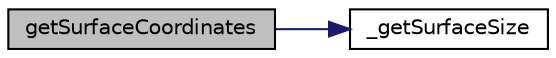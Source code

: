 digraph "getSurfaceCoordinates"
{
  bgcolor="transparent";
  edge [fontname="Helvetica",fontsize="10",labelfontname="Helvetica",labelfontsize="10"];
  node [fontname="Helvetica",fontsize="10",shape=record];
  rankdir="LR";
  Node102 [label="getSurfaceCoordinates",height=0.2,width=0.4,color="black", fillcolor="grey75", style="filled", fontcolor="black"];
  Node102 -> Node103 [color="midnightblue",fontsize="10",style="solid",fontname="Helvetica"];
  Node103 [label="_getSurfaceSize",height=0.2,width=0.4,color="black",URL="$classdafoam_1_1pyDAFoam_1_1PYDAFOAM.html#aec0d537325e407a049a3843d1cda5829"];
}
